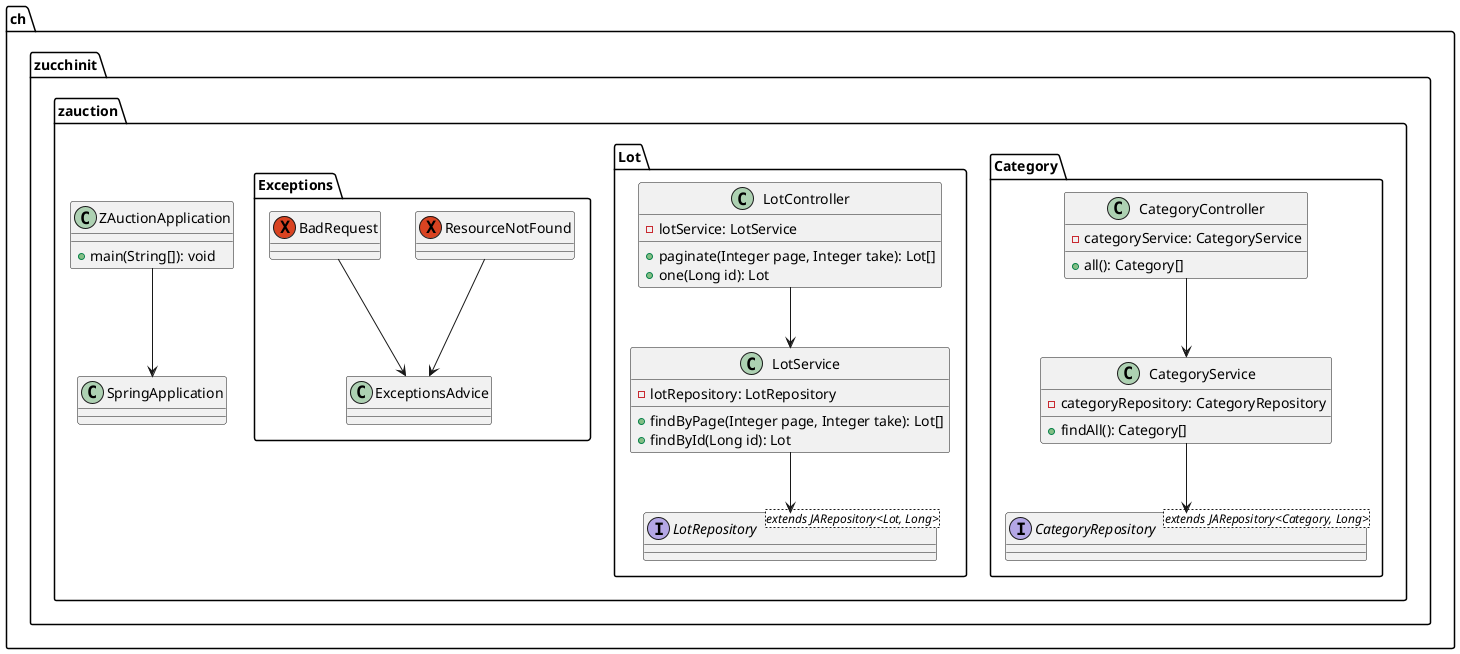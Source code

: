 @startuml

package ch.zucchinit.zauction {
    class SpringApplication
    class ZAuctionApplication {
        +main(String[]): void
    }
    "ZAuctionApplication" --> "SpringApplication"

    package Category {
        interface CategoryRepository<extends JARepository<Category, Long>>
        class CategoryController {
            -categoryService: CategoryService
            +all(): Category[]
        }
        class CategoryService {
            -categoryRepository: CategoryRepository
            +findAll(): Category[]
        }

        "CategoryController" --> "CategoryService"
        "CategoryService" --> "CategoryRepository"
    }

    package Lot {
        interface LotRepository<extends JARepository<Lot, Long>>
        class LotController {
            -lotService: LotService
            +paginate(Integer page, Integer take): Lot[]
            +one(Long id): Lot
        }
        class LotService {
            -lotRepository: LotRepository
            +findByPage(Integer page, Integer take): Lot[]
            +findById(Long id): Lot
        }

        "LotController" --> "LotService"
        "LotService" --> "LotRepository"
    }

    package Exceptions {
        exception "ResourceNotFound"
        exception "BadRequest"
        class ExceptionsAdvice

        "ResourceNotFound" --> "ExceptionsAdvice"
        "BadRequest" --> "ExceptionsAdvice"
    }
}

@enduml